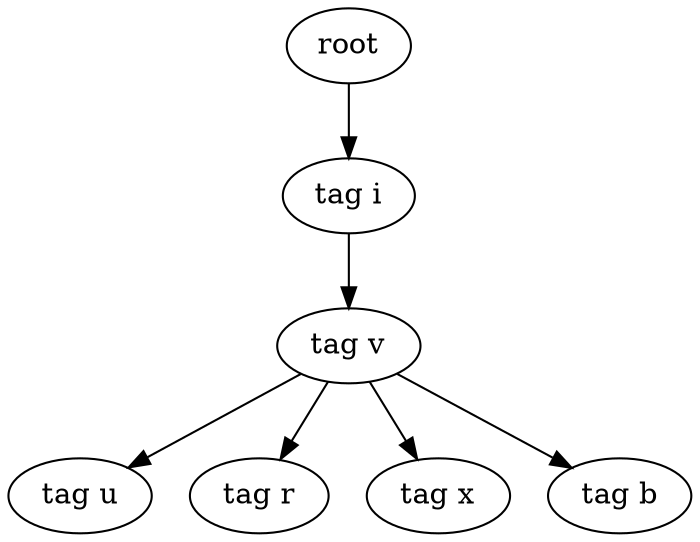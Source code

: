 digraph Tree{
0[label="root"];
0->00
00[label="tag i"];
00->000
000[label="tag v"];
000->0000
0000[label="tag u"];
000->0001
0001[label="tag r"];
000->0002
0002[label="tag x"];
000->0003
0003[label="tag b"];
}
